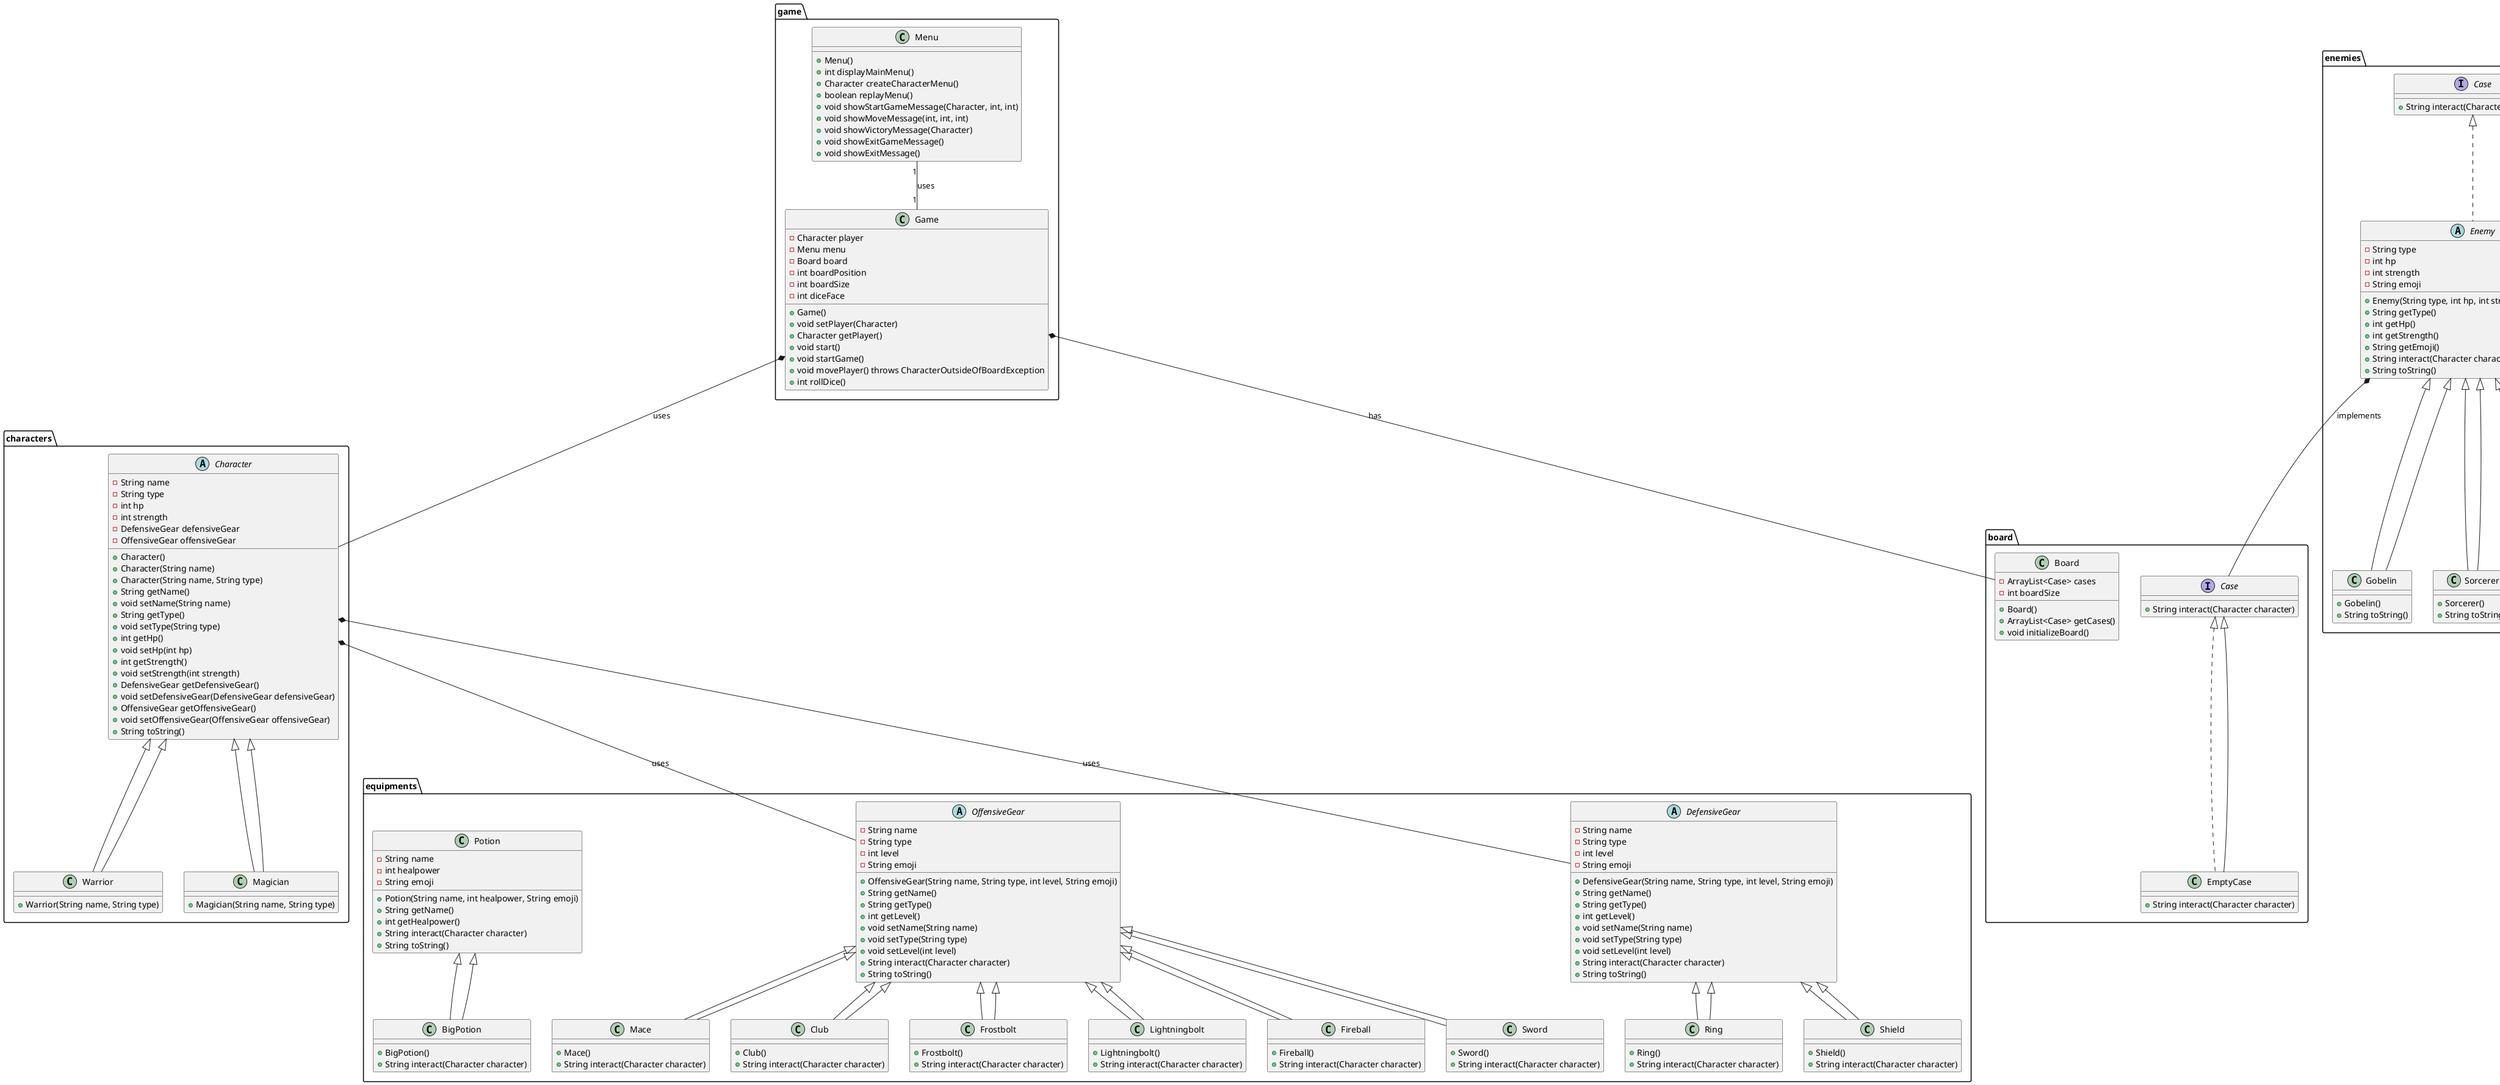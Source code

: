 @startuml

package game {

    class Menu {
        + Menu()
        + int displayMainMenu()
        + Character createCharacterMenu()
        + boolean replayMenu()
        + void showStartGameMessage(Character, int, int)
        + void showMoveMessage(int, int, int)
        + void showVictoryMessage(Character)
        + void showExitGameMessage()
        + void showExitMessage()
    }

    class Game {
        - Character player
        - Menu menu
        - Board board
        - int boardPosition
        - int boardSize
        - int diceFace

        + Game()
        + void setPlayer(Character)
        + Character getPlayer()
        + void start()
        + void startGame()
        + void movePlayer() throws CharacterOutsideOfBoardException
        + int rollDice()
    }

}

package characters {

    abstract class Character {
        - String name
        - String type
        - int hp
        - int strength
        - DefensiveGear defensiveGear
        - OffensiveGear offensiveGear

        + Character()
        + Character(String name)
        + Character(String name, String type)
        + String getName()
        + void setName(String name)
        + String getType()
        + void setType(String type)
        + int getHp()
        + void setHp(int hp)
        + int getStrength()
        + void setStrength(int strength)
        + DefensiveGear getDefensiveGear()
        + void setDefensiveGear(DefensiveGear defensiveGear)
        + OffensiveGear getOffensiveGear()
        + void setOffensiveGear(OffensiveGear offensiveGear)
        + String toString()
    }

    class Warrior extends Character {
        + Warrior(String name, String type)
    }

    class Magician extends Character {
        + Magician(String name, String type)
    }
}

package equipments {

    abstract class OffensiveGear {
        - String name
        - String type
        - int level
        - String emoji

        + OffensiveGear(String name, String type, int level, String emoji)
        + String getName()
        + String getType()
        + int getLevel()
        + void setName(String name)
        + void setType(String type)
        + void setLevel(int level)
        + String interact(Character character)
        + String toString()
    }

    class Sword extends OffensiveGear {
        + Sword()
        + String interact(Character character)
    }

    class Mace extends OffensiveGear {
        + Mace()
        + String interact(Character character)
    }

    class Club extends OffensiveGear {
        + Club()
        + String interact(Character character)
    }

    class Frostbolt extends OffensiveGear {
        + Frostbolt()
        + String interact(Character character)
    }

    class Lightningbolt extends OffensiveGear {
        + Lightningbolt()
        + String interact(Character character)
    }

    class Fireball extends OffensiveGear {
        + Fireball()
        + String interact(Character character)
    }

    abstract class DefensiveGear {
        - String name
        - String type
        - int level
        - String emoji

        + DefensiveGear(String name, String type, int level, String emoji)
        + String getName()
        + String getType()
        + int getLevel()
        + void setName(String name)
        + void setType(String type)
        + void setLevel(int level)
        + String interact(Character character)
        + String toString()
    }

    class Shield extends DefensiveGear {
        + Shield()
        + String interact(Character character)
    }

    class Ring extends DefensiveGear {
        + Ring()
        + String interact(Character character)
    }

    class Potion {
        - String name
        - int healpower
        - String emoji

        + Potion(String name, int healpower, String emoji)
        + String getName()
        + int getHealpower()
        + String interact(Character character)
        + String toString()
    }

    class BigPotion extends Potion {
        + BigPotion()
        + String interact(Character character)
    }
}

package enemies {

    interface Case {
        + String interact(Character character)
    }

    abstract class Enemy implements Case {
        - String type
        - int hp
        - int strength
        - String emoji

        + Enemy(String type, int hp, int strength, String emoji)
        + String getType()
        + int getHp()
        + int getStrength()
        + String getEmoji()
        + String interact(Character character)
        + String toString()
    }

    class Gobelin extends Enemy {
        + Gobelin()
        + String toString()
    }

    class Sorcerer extends Enemy {
        + Sorcerer()
        + String toString()
    }

    class Drake extends Enemy {
        + Drake()
        + String toString()
    }
}

package board {

    interface Case {
        + String interact(Character character)
    }

    class Board {
        - ArrayList<Case> cases
        - int boardSize

        + Board()
        + ArrayList<Case> getCases()
        + void initializeBoard()
    }

    class EmptyCase implements Case {
        + String interact(Character character)
    }
}

game.Menu "1" -- "1" game.Game : uses
game.Game *-- characters.Character : uses
game.Game *-- board.Board : has
characters.Character <|-- characters.Warrior
characters.Character <|-- characters.Magician
characters.Character *-- equipments.DefensiveGear : uses
characters.Character *-- equipments.OffensiveGear : uses
equipments.OffensiveGear <|-- equipments.Sword
equipments.OffensiveGear <|-- equipments.Mace
equipments.OffensiveGear <|-- equipments.Club
equipments.OffensiveGear <|-- equipments.Frostbolt
equipments.OffensiveGear <|-- equipments.Lightningbolt
equipments.OffensiveGear <|-- equipments.Fireball
equipments.DefensiveGear <|-- equipments.Shield
equipments.DefensiveGear <|-- equipments.Ring
equipments.Potion <|-- equipments.BigPotion
enemies.Enemy <|-- enemies.Gobelin
enemies.Enemy <|-- enemies.Sorcerer
enemies.Enemy <|-- enemies.Drake
enemies.Enemy *-- board.Case : implements
board.Case <|-- board.EmptyCase

@enduml

